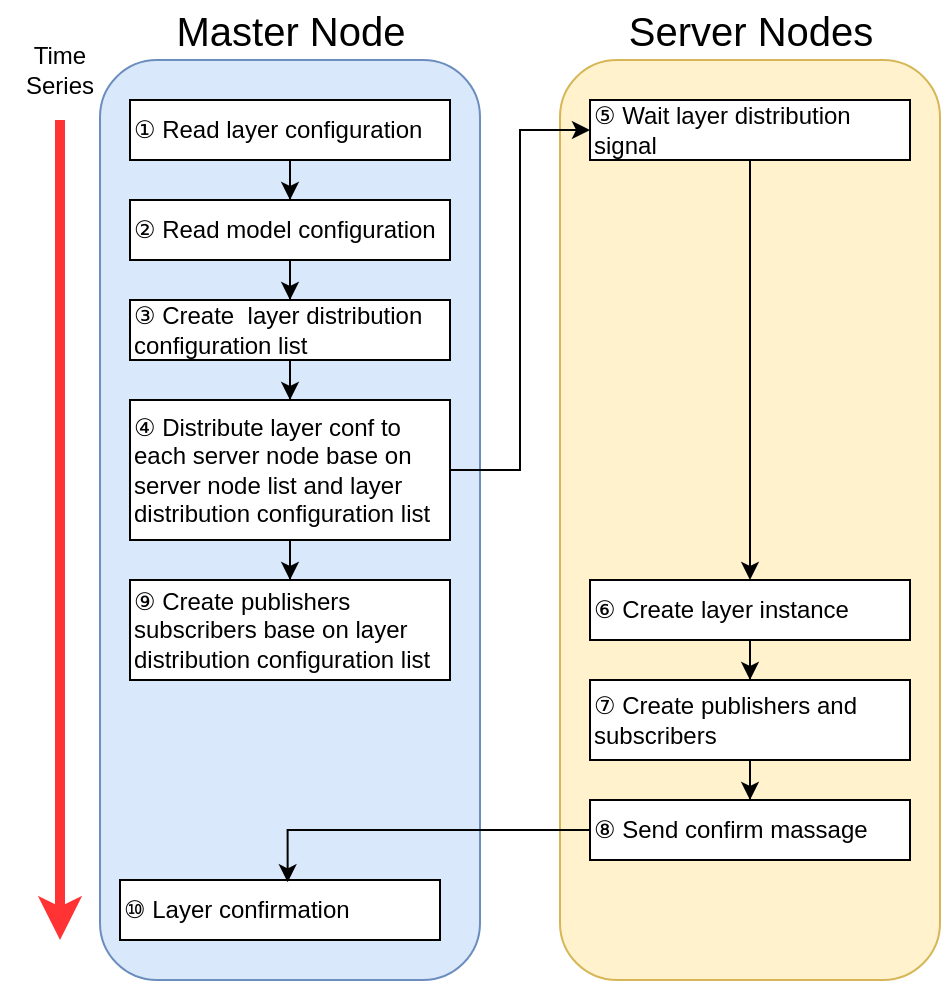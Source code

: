 <mxfile version="21.2.1" type="device">
  <diagram name="Page-1" id="Vn31Phi38d548Jd6JGEV">
    <mxGraphModel dx="658" dy="451" grid="1" gridSize="10" guides="1" tooltips="1" connect="1" arrows="1" fold="1" page="1" pageScale="1" pageWidth="850" pageHeight="1100" math="0" shadow="0">
      <root>
        <mxCell id="0" />
        <mxCell id="1" parent="0" />
        <mxCell id="HSjvIxSosh0ikxAGgUQO-1" value="" style="rounded=1;whiteSpace=wrap;html=1;fillColor=#dae8fc;strokeColor=#6c8ebf;" parent="1" vertex="1">
          <mxGeometry x="50" y="30" width="190" height="460" as="geometry" />
        </mxCell>
        <mxCell id="HSjvIxSosh0ikxAGgUQO-3" value="" style="rounded=1;whiteSpace=wrap;html=1;fillColor=#fff2cc;strokeColor=#d6b656;" parent="1" vertex="1">
          <mxGeometry x="280" y="30" width="190" height="460" as="geometry" />
        </mxCell>
        <mxCell id="HSjvIxSosh0ikxAGgUQO-4" value="&lt;font style=&quot;font-size: 20px;&quot;&gt;Master Node&lt;/font&gt;" style="text;html=1;strokeColor=none;fillColor=none;align=center;verticalAlign=middle;whiteSpace=wrap;rounded=0;" parent="1" vertex="1">
          <mxGeometry x="82.5" width="125" height="30" as="geometry" />
        </mxCell>
        <mxCell id="HSjvIxSosh0ikxAGgUQO-5" value="&lt;font style=&quot;font-size: 20px;&quot;&gt;Server Nodes&lt;/font&gt;" style="text;html=1;strokeColor=none;fillColor=none;align=center;verticalAlign=middle;whiteSpace=wrap;rounded=0;" parent="1" vertex="1">
          <mxGeometry x="312.5" width="125" height="30" as="geometry" />
        </mxCell>
        <mxCell id="dOM9HWIBabcOR5BkwlwP-8" style="edgeStyle=orthogonalEdgeStyle;rounded=0;orthogonalLoop=1;jettySize=auto;html=1;entryX=0.5;entryY=0;entryDx=0;entryDy=0;" parent="1" source="HSjvIxSosh0ikxAGgUQO-7" target="dOM9HWIBabcOR5BkwlwP-1" edge="1">
          <mxGeometry relative="1" as="geometry" />
        </mxCell>
        <mxCell id="HSjvIxSosh0ikxAGgUQO-7" value="&lt;font style=&quot;font-size: 12px;&quot;&gt;①&amp;nbsp;Read layer configuration&lt;/font&gt;" style="rounded=0;whiteSpace=wrap;html=1;align=left;" parent="1" vertex="1">
          <mxGeometry x="65" y="50" width="160" height="30" as="geometry" />
        </mxCell>
        <mxCell id="HSjvIxSosh0ikxAGgUQO-9" value="&lt;font style=&quot;font-size: 12px;&quot;&gt;⑩&amp;nbsp;Layer confirmation&lt;/font&gt;" style="rounded=0;whiteSpace=wrap;html=1;align=left;" parent="1" vertex="1">
          <mxGeometry x="60" y="440" width="160" height="30" as="geometry" />
        </mxCell>
        <mxCell id="HSjvIxSosh0ikxAGgUQO-10" value="" style="endArrow=classic;html=1;rounded=0;strokeWidth=5;fillColor=#f8cecc;strokeColor=#FF3333;" parent="1" edge="1">
          <mxGeometry width="50" height="50" relative="1" as="geometry">
            <mxPoint x="30" y="60" as="sourcePoint" />
            <mxPoint x="30" y="470" as="targetPoint" />
          </mxGeometry>
        </mxCell>
        <mxCell id="HSjvIxSosh0ikxAGgUQO-11" value="Time Series" style="text;html=1;strokeColor=none;fillColor=none;align=center;verticalAlign=middle;whiteSpace=wrap;rounded=0;" parent="1" vertex="1">
          <mxGeometry y="20" width="60" height="30" as="geometry" />
        </mxCell>
        <mxCell id="dOM9HWIBabcOR5BkwlwP-10" style="edgeStyle=orthogonalEdgeStyle;rounded=0;orthogonalLoop=1;jettySize=auto;html=1;entryX=0.5;entryY=0;entryDx=0;entryDy=0;" parent="1" source="dOM9HWIBabcOR5BkwlwP-1" target="dOM9HWIBabcOR5BkwlwP-2" edge="1">
          <mxGeometry relative="1" as="geometry" />
        </mxCell>
        <mxCell id="dOM9HWIBabcOR5BkwlwP-1" value="&lt;font style=&quot;font-size: 12px;&quot;&gt;②&amp;nbsp;Read model configuration&lt;/font&gt;" style="rounded=0;whiteSpace=wrap;html=1;align=left;" parent="1" vertex="1">
          <mxGeometry x="65" y="100" width="160" height="30" as="geometry" />
        </mxCell>
        <mxCell id="dOM9HWIBabcOR5BkwlwP-11" style="edgeStyle=orthogonalEdgeStyle;rounded=0;orthogonalLoop=1;jettySize=auto;html=1;" parent="1" source="dOM9HWIBabcOR5BkwlwP-2" target="dOM9HWIBabcOR5BkwlwP-3" edge="1">
          <mxGeometry relative="1" as="geometry" />
        </mxCell>
        <mxCell id="dOM9HWIBabcOR5BkwlwP-2" value="&lt;font style=&quot;font-size: 12px;&quot;&gt;③ Create&amp;nbsp; layer distribution configuration list&lt;/font&gt;" style="rounded=0;whiteSpace=wrap;html=1;align=left;" parent="1" vertex="1">
          <mxGeometry x="65" y="150" width="160" height="30" as="geometry" />
        </mxCell>
        <mxCell id="dOM9HWIBabcOR5BkwlwP-12" style="edgeStyle=orthogonalEdgeStyle;rounded=0;orthogonalLoop=1;jettySize=auto;html=1;entryX=0;entryY=0.5;entryDx=0;entryDy=0;" parent="1" source="dOM9HWIBabcOR5BkwlwP-3" target="dOM9HWIBabcOR5BkwlwP-4" edge="1">
          <mxGeometry relative="1" as="geometry" />
        </mxCell>
        <mxCell id="4NC7xafMKUF_hPEPK5Oz-4" style="edgeStyle=orthogonalEdgeStyle;rounded=0;orthogonalLoop=1;jettySize=auto;html=1;entryX=0.5;entryY=0;entryDx=0;entryDy=0;" parent="1" source="dOM9HWIBabcOR5BkwlwP-3" target="4NC7xafMKUF_hPEPK5Oz-1" edge="1">
          <mxGeometry relative="1" as="geometry" />
        </mxCell>
        <mxCell id="dOM9HWIBabcOR5BkwlwP-3" value="&lt;font style=&quot;font-size: 12px;&quot;&gt;④&amp;nbsp;Distribute layer conf to each server node base on server node list and layer distribution configuration list&lt;/font&gt;" style="rounded=0;whiteSpace=wrap;html=1;align=left;" parent="1" vertex="1">
          <mxGeometry x="65" y="200" width="160" height="70" as="geometry" />
        </mxCell>
        <mxCell id="dOM9HWIBabcOR5BkwlwP-13" style="edgeStyle=orthogonalEdgeStyle;rounded=0;orthogonalLoop=1;jettySize=auto;html=1;" parent="1" source="dOM9HWIBabcOR5BkwlwP-4" target="dOM9HWIBabcOR5BkwlwP-5" edge="1">
          <mxGeometry relative="1" as="geometry" />
        </mxCell>
        <mxCell id="dOM9HWIBabcOR5BkwlwP-4" value="&lt;font style=&quot;font-size: 12px;&quot;&gt;⑤&amp;nbsp;Wait layer distribution signal&lt;/font&gt;" style="rounded=0;whiteSpace=wrap;html=1;align=left;" parent="1" vertex="1">
          <mxGeometry x="295" y="50" width="160" height="30" as="geometry" />
        </mxCell>
        <mxCell id="4NC7xafMKUF_hPEPK5Oz-5" style="edgeStyle=orthogonalEdgeStyle;rounded=0;orthogonalLoop=1;jettySize=auto;html=1;entryX=0.5;entryY=0;entryDx=0;entryDy=0;" parent="1" source="dOM9HWIBabcOR5BkwlwP-5" target="4NC7xafMKUF_hPEPK5Oz-3" edge="1">
          <mxGeometry relative="1" as="geometry" />
        </mxCell>
        <mxCell id="dOM9HWIBabcOR5BkwlwP-5" value="&lt;font style=&quot;font-size: 12px;&quot;&gt;⑥&amp;nbsp;Create layer instance&lt;/font&gt;" style="rounded=0;whiteSpace=wrap;html=1;align=left;" parent="1" vertex="1">
          <mxGeometry x="295" y="290" width="160" height="30" as="geometry" />
        </mxCell>
        <mxCell id="dOM9HWIBabcOR5BkwlwP-15" style="edgeStyle=orthogonalEdgeStyle;rounded=0;orthogonalLoop=1;jettySize=auto;html=1;entryX=0.524;entryY=0.038;entryDx=0;entryDy=0;entryPerimeter=0;" parent="1" source="dOM9HWIBabcOR5BkwlwP-6" target="HSjvIxSosh0ikxAGgUQO-9" edge="1">
          <mxGeometry relative="1" as="geometry" />
        </mxCell>
        <mxCell id="dOM9HWIBabcOR5BkwlwP-6" value="&lt;font style=&quot;font-size: 12px;&quot;&gt;⑧&amp;nbsp;Send confirm massage&lt;/font&gt;" style="rounded=0;whiteSpace=wrap;html=1;align=left;" parent="1" vertex="1">
          <mxGeometry x="295" y="400" width="160" height="30" as="geometry" />
        </mxCell>
        <mxCell id="4NC7xafMKUF_hPEPK5Oz-1" value="&lt;font style=&quot;font-size: 12px;&quot;&gt;⑨ Create publishers subscribers base on&amp;nbsp;&lt;/font&gt;layer distribution configuration list" style="rounded=0;whiteSpace=wrap;html=1;align=left;" parent="1" vertex="1">
          <mxGeometry x="65" y="290" width="160" height="50" as="geometry" />
        </mxCell>
        <mxCell id="4NC7xafMKUF_hPEPK5Oz-6" style="edgeStyle=orthogonalEdgeStyle;rounded=0;orthogonalLoop=1;jettySize=auto;html=1;entryX=0.5;entryY=0;entryDx=0;entryDy=0;" parent="1" source="4NC7xafMKUF_hPEPK5Oz-3" target="dOM9HWIBabcOR5BkwlwP-6" edge="1">
          <mxGeometry relative="1" as="geometry" />
        </mxCell>
        <mxCell id="4NC7xafMKUF_hPEPK5Oz-3" value="&lt;font style=&quot;font-size: 12px;&quot;&gt;⑦ Create publishers and subscribers&lt;/font&gt;" style="rounded=0;whiteSpace=wrap;html=1;align=left;" parent="1" vertex="1">
          <mxGeometry x="295" y="340" width="160" height="40" as="geometry" />
        </mxCell>
      </root>
    </mxGraphModel>
  </diagram>
</mxfile>
